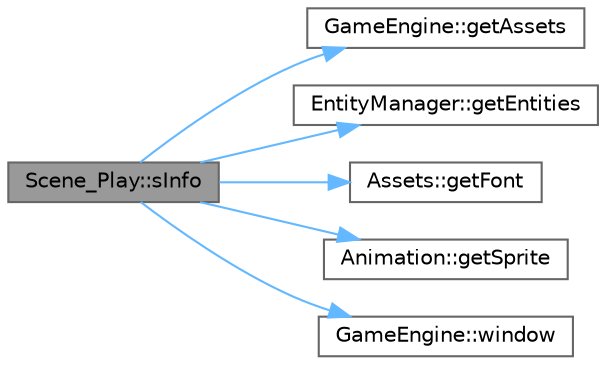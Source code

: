 digraph "Scene_Play::sInfo"
{
 // LATEX_PDF_SIZE
  bgcolor="transparent";
  edge [fontname=Helvetica,fontsize=10,labelfontname=Helvetica,labelfontsize=10];
  node [fontname=Helvetica,fontsize=10,shape=box,height=0.2,width=0.4];
  rankdir="LR";
  Node1 [id="Node000001",label="Scene_Play::sInfo",height=0.2,width=0.4,color="gray40", fillcolor="grey60", style="filled", fontcolor="black",tooltip=" "];
  Node1 -> Node2 [id="edge6_Node000001_Node000002",color="steelblue1",style="solid",tooltip=" "];
  Node2 [id="Node000002",label="GameEngine::getAssets",height=0.2,width=0.4,color="grey40", fillcolor="white", style="filled",URL="$class_game_engine.html#a2db9a2dd6d6cc9879ec988690837f09e",tooltip=" "];
  Node1 -> Node3 [id="edge7_Node000001_Node000003",color="steelblue1",style="solid",tooltip=" "];
  Node3 [id="Node000003",label="EntityManager::getEntities",height=0.2,width=0.4,color="grey40", fillcolor="white", style="filled",URL="$class_entity_manager.html#ad718816dd5307c5f90bf25dd8e9b750b",tooltip=" "];
  Node1 -> Node4 [id="edge8_Node000001_Node000004",color="steelblue1",style="solid",tooltip=" "];
  Node4 [id="Node000004",label="Assets::getFont",height=0.2,width=0.4,color="grey40", fillcolor="white", style="filled",URL="$class_assets.html#a044201d3a5016c7ac2785181cec15b50",tooltip=" "];
  Node1 -> Node5 [id="edge9_Node000001_Node000005",color="steelblue1",style="solid",tooltip=" "];
  Node5 [id="Node000005",label="Animation::getSprite",height=0.2,width=0.4,color="grey40", fillcolor="white", style="filled",URL="$class_animation.html#adc3d127aedf807dccbfaae49290f3c76",tooltip=" "];
  Node1 -> Node6 [id="edge10_Node000001_Node000006",color="steelblue1",style="solid",tooltip=" "];
  Node6 [id="Node000006",label="GameEngine::window",height=0.2,width=0.4,color="grey40", fillcolor="white", style="filled",URL="$class_game_engine.html#ab54532076e85b26619be743450d3a0e5",tooltip=" "];
}
